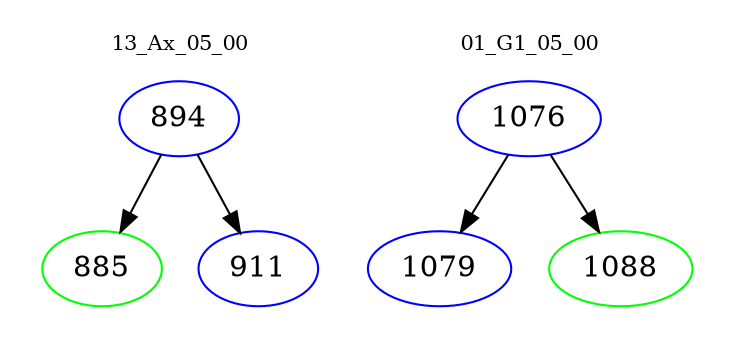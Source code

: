 digraph{
subgraph cluster_0 {
color = white
label = "13_Ax_05_00";
fontsize=10;
T0_894 [label="894", color="blue"]
T0_894 -> T0_885 [color="black"]
T0_885 [label="885", color="green"]
T0_894 -> T0_911 [color="black"]
T0_911 [label="911", color="blue"]
}
subgraph cluster_1 {
color = white
label = "01_G1_05_00";
fontsize=10;
T1_1076 [label="1076", color="blue"]
T1_1076 -> T1_1079 [color="black"]
T1_1079 [label="1079", color="blue"]
T1_1076 -> T1_1088 [color="black"]
T1_1088 [label="1088", color="green"]
}
}
